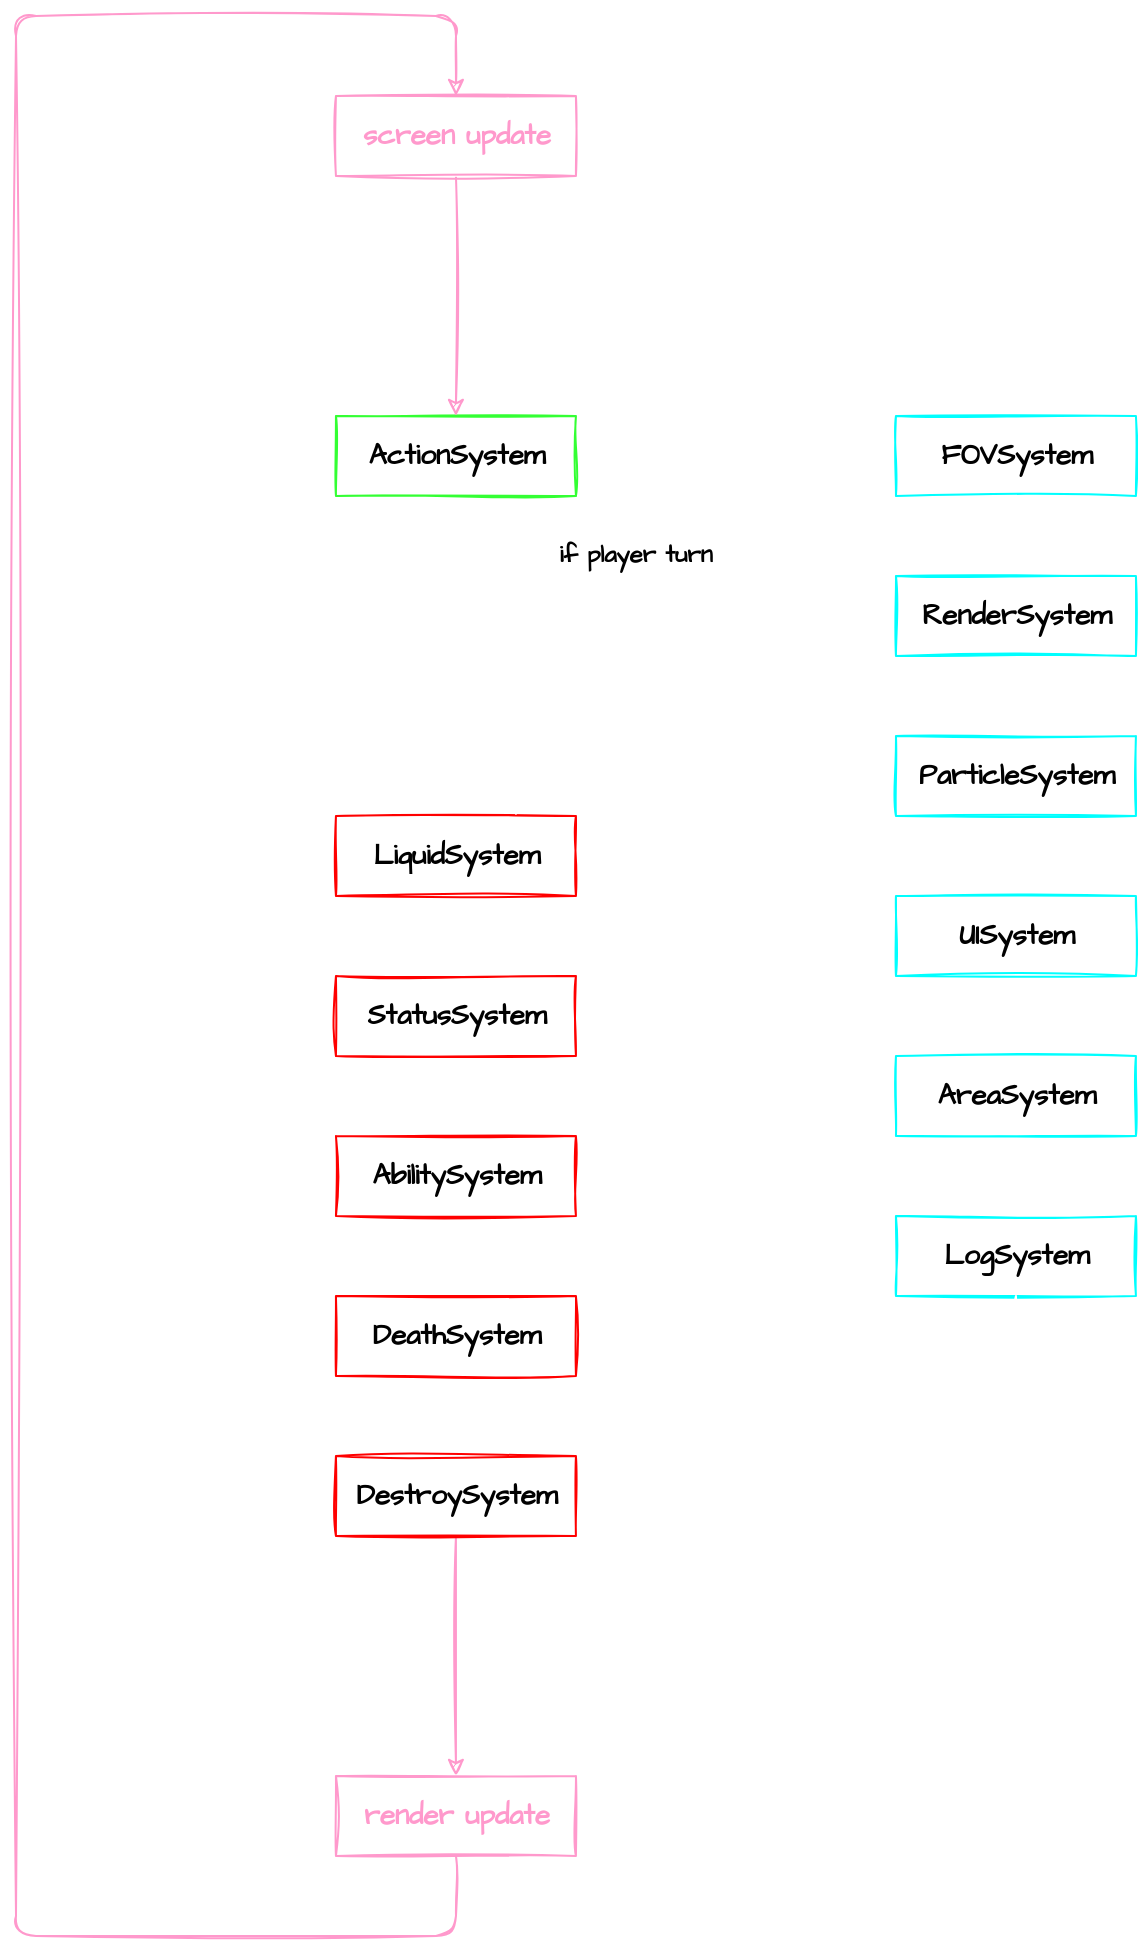 <mxfile version="14.1.8" type="device"><diagram id="4W463T1U2Pz_CqsiTB9L" name="Page-1"><mxGraphModel dx="1906" dy="1031" grid="1" gridSize="10" guides="1" tooltips="1" connect="1" arrows="1" fold="1" page="1" pageScale="1" pageWidth="1920" pageHeight="1200" math="0" shadow="0"><root><mxCell id="0"/><mxCell id="1" parent="0"/><mxCell id="600olAfHduSBGNdBh-wt-55" style="edgeStyle=orthogonalEdgeStyle;curved=0;rounded=1;sketch=1;orthogonalLoop=1;jettySize=auto;html=1;strokeColor=#FFFFFF;dashed=1;entryX=0.5;entryY=0;entryDx=0;entryDy=0;exitX=0.75;exitY=1;exitDx=0;exitDy=0;" edge="1" parent="1" source="600olAfHduSBGNdBh-wt-11" target="600olAfHduSBGNdBh-wt-27"><mxGeometry relative="1" as="geometry"><Array as="points"><mxPoint x="570" y="360"/><mxPoint x="680" y="360"/><mxPoint x="680" y="240"/><mxPoint x="820" y="240"/></Array></mxGeometry></mxCell><mxCell id="600olAfHduSBGNdBh-wt-60" style="edgeStyle=orthogonalEdgeStyle;curved=0;rounded=1;sketch=1;orthogonalLoop=1;jettySize=auto;html=1;entryX=0.25;entryY=0;entryDx=0;entryDy=0;strokeColor=#FFFFFF;fontFamily=Architects Daughter;fontSource=https%3A%2F%2Ffonts.googleapis.com%2Fcss%3Ffamily%3DArchitects%2BDaughter;exitX=0.25;exitY=1;exitDx=0;exitDy=0;" edge="1" parent="1" source="600olAfHduSBGNdBh-wt-11" target="600olAfHduSBGNdBh-wt-22"><mxGeometry relative="1" as="geometry"/></mxCell><mxCell id="600olAfHduSBGNdBh-wt-11" value="ActionSystem" style="html=1;fontFamily=Architects Daughter;fontSource=https%3A%2F%2Ffonts.googleapis.com%2Fcss%3Ffamily%3DArchitects%2BDaughter;fontStyle=1;sketch=1;fontSize=14;strokeColor=#33FF33;" vertex="1" parent="1"><mxGeometry x="479.97" y="280" width="120" height="40" as="geometry"/></mxCell><mxCell id="600olAfHduSBGNdBh-wt-35" value="" style="edgeStyle=orthogonalEdgeStyle;curved=0;rounded=1;sketch=1;orthogonalLoop=1;jettySize=auto;html=1;fontSize=14;strokeColor=#FFFFFF;" edge="1" parent="1" source="600olAfHduSBGNdBh-wt-22" target="600olAfHduSBGNdBh-wt-23"><mxGeometry relative="1" as="geometry"/></mxCell><mxCell id="600olAfHduSBGNdBh-wt-22" value="LiquidSystem" style="html=1;fontFamily=Architects Daughter;fontSource=https%3A%2F%2Ffonts.googleapis.com%2Fcss%3Ffamily%3DArchitects%2BDaughter;fontStyle=1;sketch=1;fontSize=14;strokeColor=#FF0000;" vertex="1" parent="1"><mxGeometry x="479.97" y="480" width="120" height="40" as="geometry"/></mxCell><mxCell id="600olAfHduSBGNdBh-wt-36" value="" style="edgeStyle=orthogonalEdgeStyle;curved=0;rounded=1;sketch=1;orthogonalLoop=1;jettySize=auto;html=1;fontSize=14;strokeColor=#FFFFFF;" edge="1" parent="1" source="600olAfHduSBGNdBh-wt-23" target="600olAfHduSBGNdBh-wt-24"><mxGeometry relative="1" as="geometry"/></mxCell><mxCell id="600olAfHduSBGNdBh-wt-23" value="StatusSystem" style="html=1;fontFamily=Architects Daughter;fontSource=https%3A%2F%2Ffonts.googleapis.com%2Fcss%3Ffamily%3DArchitects%2BDaughter;fontStyle=1;sketch=1;fontSize=14;strokeColor=#FF0000;" vertex="1" parent="1"><mxGeometry x="479.97" y="560" width="120" height="40" as="geometry"/></mxCell><mxCell id="600olAfHduSBGNdBh-wt-37" value="" style="edgeStyle=orthogonalEdgeStyle;curved=0;rounded=1;sketch=1;orthogonalLoop=1;jettySize=auto;html=1;fontSize=14;strokeColor=#FFFFFF;" edge="1" parent="1" source="600olAfHduSBGNdBh-wt-24" target="600olAfHduSBGNdBh-wt-25"><mxGeometry relative="1" as="geometry"/></mxCell><mxCell id="600olAfHduSBGNdBh-wt-24" value="AbilitySystem" style="html=1;fontFamily=Architects Daughter;fontSource=https%3A%2F%2Ffonts.googleapis.com%2Fcss%3Ffamily%3DArchitects%2BDaughter;fontStyle=1;sketch=1;fontSize=14;strokeColor=#FF0000;" vertex="1" parent="1"><mxGeometry x="479.97" y="640" width="120" height="40" as="geometry"/></mxCell><mxCell id="600olAfHduSBGNdBh-wt-38" value="" style="edgeStyle=orthogonalEdgeStyle;curved=0;rounded=1;sketch=1;orthogonalLoop=1;jettySize=auto;html=1;fontSize=14;strokeColor=#FFFFFF;" edge="1" parent="1" source="600olAfHduSBGNdBh-wt-25" target="600olAfHduSBGNdBh-wt-26"><mxGeometry relative="1" as="geometry"/></mxCell><mxCell id="600olAfHduSBGNdBh-wt-25" value="DeathSystem" style="html=1;fontFamily=Architects Daughter;fontSource=https%3A%2F%2Ffonts.googleapis.com%2Fcss%3Ffamily%3DArchitects%2BDaughter;fontStyle=1;sketch=1;fontSize=14;strokeColor=#FF0000;" vertex="1" parent="1"><mxGeometry x="479.97" y="720" width="120" height="40" as="geometry"/></mxCell><mxCell id="600olAfHduSBGNdBh-wt-66" style="edgeStyle=orthogonalEdgeStyle;curved=0;rounded=1;sketch=1;orthogonalLoop=1;jettySize=auto;html=1;entryX=0.5;entryY=0;entryDx=0;entryDy=0;fontFamily=Architects Daughter;fontSource=https%3A%2F%2Ffonts.googleapis.com%2Fcss%3Ffamily%3DArchitects%2BDaughter;strokeColor=#FF99CC;" edge="1" parent="1" source="600olAfHduSBGNdBh-wt-26" target="600olAfHduSBGNdBh-wt-62"><mxGeometry relative="1" as="geometry"/></mxCell><mxCell id="600olAfHduSBGNdBh-wt-26" value="DestroySystem" style="html=1;fontFamily=Architects Daughter;fontSource=https%3A%2F%2Ffonts.googleapis.com%2Fcss%3Ffamily%3DArchitects%2BDaughter;fontStyle=1;sketch=1;fontSize=14;strokeColor=#FF0000;" vertex="1" parent="1"><mxGeometry x="479.97" y="800" width="120" height="40" as="geometry"/></mxCell><mxCell id="600olAfHduSBGNdBh-wt-39" value="" style="edgeStyle=orthogonalEdgeStyle;curved=0;rounded=1;sketch=1;orthogonalLoop=1;jettySize=auto;html=1;fontSize=14;strokeColor=#FFFFFF;" edge="1" parent="1" source="600olAfHduSBGNdBh-wt-27" target="600olAfHduSBGNdBh-wt-28"><mxGeometry relative="1" as="geometry"/></mxCell><mxCell id="600olAfHduSBGNdBh-wt-27" value="FOVSystem" style="html=1;fontFamily=Architects Daughter;fontSource=https%3A%2F%2Ffonts.googleapis.com%2Fcss%3Ffamily%3DArchitects%2BDaughter;fontStyle=1;sketch=1;fontSize=14;strokeColor=#00FFFF;" vertex="1" parent="1"><mxGeometry x="759.97" y="280" width="120" height="40" as="geometry"/></mxCell><mxCell id="600olAfHduSBGNdBh-wt-40" value="" style="edgeStyle=orthogonalEdgeStyle;curved=0;rounded=1;sketch=1;orthogonalLoop=1;jettySize=auto;html=1;fontSize=14;strokeColor=#FFFFFF;" edge="1" parent="1" source="600olAfHduSBGNdBh-wt-28" target="600olAfHduSBGNdBh-wt-29"><mxGeometry relative="1" as="geometry"/></mxCell><mxCell id="600olAfHduSBGNdBh-wt-28" value="RenderSystem" style="html=1;fontFamily=Architects Daughter;fontSource=https%3A%2F%2Ffonts.googleapis.com%2Fcss%3Ffamily%3DArchitects%2BDaughter;fontStyle=1;sketch=1;fontSize=14;strokeColor=#00FFFF;" vertex="1" parent="1"><mxGeometry x="759.97" y="360" width="120" height="40" as="geometry"/></mxCell><mxCell id="600olAfHduSBGNdBh-wt-41" value="" style="edgeStyle=orthogonalEdgeStyle;curved=0;rounded=1;sketch=1;orthogonalLoop=1;jettySize=auto;html=1;fontSize=14;strokeColor=#FFFFFF;" edge="1" parent="1" source="600olAfHduSBGNdBh-wt-29" target="600olAfHduSBGNdBh-wt-30"><mxGeometry relative="1" as="geometry"/></mxCell><mxCell id="600olAfHduSBGNdBh-wt-29" value="ParticleSystem" style="html=1;fontFamily=Architects Daughter;fontSource=https%3A%2F%2Ffonts.googleapis.com%2Fcss%3Ffamily%3DArchitects%2BDaughter;fontStyle=1;sketch=1;fontSize=14;strokeColor=#00FFFF;" vertex="1" parent="1"><mxGeometry x="759.97" y="440" width="120" height="40" as="geometry"/></mxCell><mxCell id="600olAfHduSBGNdBh-wt-42" value="" style="edgeStyle=orthogonalEdgeStyle;curved=0;rounded=1;sketch=1;orthogonalLoop=1;jettySize=auto;html=1;fontSize=14;strokeColor=#FFFFFF;" edge="1" parent="1" source="600olAfHduSBGNdBh-wt-30" target="600olAfHduSBGNdBh-wt-31"><mxGeometry relative="1" as="geometry"/></mxCell><mxCell id="600olAfHduSBGNdBh-wt-30" value="UISystem" style="html=1;fontFamily=Architects Daughter;fontSource=https%3A%2F%2Ffonts.googleapis.com%2Fcss%3Ffamily%3DArchitects%2BDaughter;fontStyle=1;sketch=1;fontSize=14;strokeColor=#00FFFF;" vertex="1" parent="1"><mxGeometry x="759.97" y="520" width="120" height="40" as="geometry"/></mxCell><mxCell id="600olAfHduSBGNdBh-wt-43" value="" style="edgeStyle=orthogonalEdgeStyle;curved=0;rounded=1;sketch=1;orthogonalLoop=1;jettySize=auto;html=1;fontSize=14;strokeColor=#FFFFFF;" edge="1" parent="1" source="600olAfHduSBGNdBh-wt-31" target="600olAfHduSBGNdBh-wt-32"><mxGeometry relative="1" as="geometry"/></mxCell><mxCell id="600olAfHduSBGNdBh-wt-31" value="AreaSystem" style="html=1;fontFamily=Architects Daughter;fontSource=https%3A%2F%2Ffonts.googleapis.com%2Fcss%3Ffamily%3DArchitects%2BDaughter;fontStyle=1;sketch=1;fontSize=14;strokeColor=#00FFFF;" vertex="1" parent="1"><mxGeometry x="759.97" y="600" width="120" height="40" as="geometry"/></mxCell><mxCell id="600olAfHduSBGNdBh-wt-32" value="LogSystem" style="html=1;fontFamily=Architects Daughter;fontSource=https%3A%2F%2Ffonts.googleapis.com%2Fcss%3Ffamily%3DArchitects%2BDaughter;fontStyle=1;sketch=1;fontSize=14;strokeColor=#00FFFF;" vertex="1" parent="1"><mxGeometry x="759.97" y="680" width="120" height="40" as="geometry"/></mxCell><mxCell id="600olAfHduSBGNdBh-wt-56" style="edgeStyle=orthogonalEdgeStyle;curved=0;rounded=1;sketch=1;orthogonalLoop=1;jettySize=auto;html=1;strokeColor=#FFFFFF;dashed=1;exitX=0.5;exitY=1;exitDx=0;exitDy=0;entryX=0.75;entryY=0;entryDx=0;entryDy=0;" edge="1" parent="1" source="600olAfHduSBGNdBh-wt-32" target="600olAfHduSBGNdBh-wt-22"><mxGeometry relative="1" as="geometry"><Array as="points"><mxPoint x="820" y="760"/><mxPoint x="680" y="760"/><mxPoint x="680" y="440"/><mxPoint x="570" y="440"/></Array></mxGeometry></mxCell><mxCell id="600olAfHduSBGNdBh-wt-58" value="if player turn" style="text;html=1;strokeColor=none;fillColor=none;align=center;verticalAlign=middle;whiteSpace=wrap;rounded=0;sketch=1;fontFamily=Architects Daughter;fontSource=https%3A%2F%2Ffonts.googleapis.com%2Fcss%3Ffamily%3DArchitects%2BDaughter;fontStyle=1" vertex="1" parent="1"><mxGeometry x="579.97" y="340" width="100" height="20" as="geometry"/></mxCell><mxCell id="600olAfHduSBGNdBh-wt-65" style="edgeStyle=orthogonalEdgeStyle;curved=0;rounded=1;sketch=1;orthogonalLoop=1;jettySize=auto;html=1;fontFamily=Architects Daughter;fontSource=https%3A%2F%2Ffonts.googleapis.com%2Fcss%3Ffamily%3DArchitects%2BDaughter;strokeColor=#FF99CC;" edge="1" parent="1" source="600olAfHduSBGNdBh-wt-61" target="600olAfHduSBGNdBh-wt-11"><mxGeometry relative="1" as="geometry"/></mxCell><mxCell id="600olAfHduSBGNdBh-wt-61" value="screen update" style="html=1;sketch=1;fontFamily=Architects Daughter;fontSource=https%3A%2F%2Ffonts.googleapis.com%2Fcss%3Ffamily%3DArchitects%2BDaughter;fontStyle=1;fontSize=14;labelBorderColor=none;labelBackgroundColor=none;movable=1;resizable=1;rotatable=1;deletable=1;editable=1;connectable=1;fontColor=#FF99CC;strokeColor=#FF99CC;" vertex="1" parent="1"><mxGeometry x="479.97" y="120" width="120" height="40" as="geometry"/></mxCell><mxCell id="600olAfHduSBGNdBh-wt-64" style="edgeStyle=orthogonalEdgeStyle;curved=0;rounded=1;sketch=1;orthogonalLoop=1;jettySize=auto;html=1;entryX=0.5;entryY=0;entryDx=0;entryDy=0;fontFamily=Architects Daughter;fontSource=https%3A%2F%2Ffonts.googleapis.com%2Fcss%3Ffamily%3DArchitects%2BDaughter;exitX=0.5;exitY=1;exitDx=0;exitDy=0;strokeColor=#FF99CC;" edge="1" parent="1" source="600olAfHduSBGNdBh-wt-62" target="600olAfHduSBGNdBh-wt-61"><mxGeometry relative="1" as="geometry"><Array as="points"><mxPoint x="540" y="1040"/><mxPoint x="320" y="1040"/><mxPoint x="320" y="80"/><mxPoint x="540" y="80"/></Array></mxGeometry></mxCell><mxCell id="600olAfHduSBGNdBh-wt-62" value="render update" style="html=1;sketch=1;fontFamily=Architects Daughter;fontSource=https%3A%2F%2Ffonts.googleapis.com%2Fcss%3Ffamily%3DArchitects%2BDaughter;fontStyle=1;fontSize=14;labelBorderColor=none;labelBackgroundColor=none;movable=1;resizable=1;rotatable=1;deletable=1;editable=1;connectable=1;fontColor=#FF99CC;strokeColor=#FF99CC;" vertex="1" parent="1"><mxGeometry x="479.97" y="960" width="120" height="40" as="geometry"/></mxCell></root></mxGraphModel></diagram></mxfile>